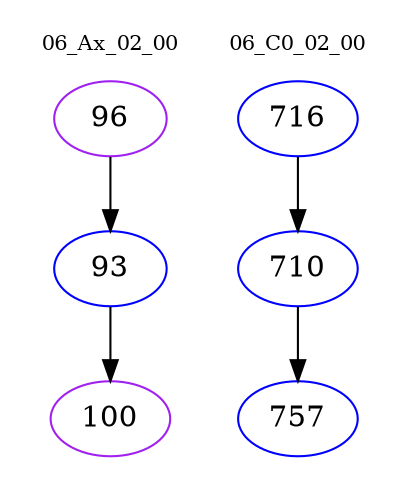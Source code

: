 digraph{
subgraph cluster_0 {
color = white
label = "06_Ax_02_00";
fontsize=10;
T0_96 [label="96", color="purple"]
T0_96 -> T0_93 [color="black"]
T0_93 [label="93", color="blue"]
T0_93 -> T0_100 [color="black"]
T0_100 [label="100", color="purple"]
}
subgraph cluster_1 {
color = white
label = "06_C0_02_00";
fontsize=10;
T1_716 [label="716", color="blue"]
T1_716 -> T1_710 [color="black"]
T1_710 [label="710", color="blue"]
T1_710 -> T1_757 [color="black"]
T1_757 [label="757", color="blue"]
}
}
